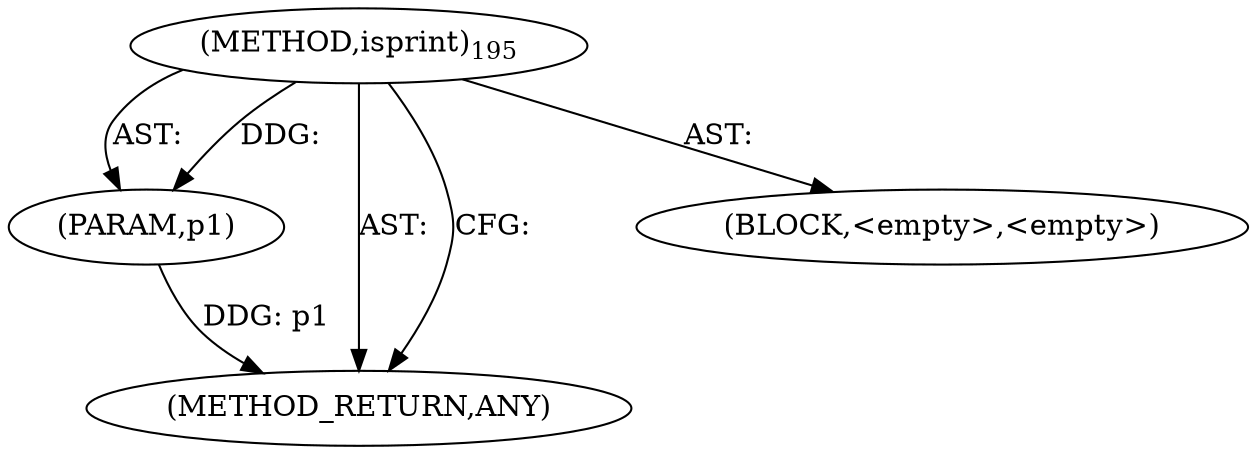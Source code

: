 digraph "isprint" {  
"100097" [label = <(METHOD,isprint)<SUB>195</SUB>> ]
"100098" [label = <(PARAM,p1)> ]
"100099" [label = <(METHOD_RETURN,ANY)> ]
"100100" [label = <(BLOCK,&lt;empty&gt;,&lt;empty&gt;)> ]
  "100097" -> "100099"  [ label = "AST: "] 
  "100097" -> "100098"  [ label = "AST: "] 
  "100097" -> "100100"  [ label = "AST: "] 
  "100097" -> "100099"  [ label = "CFG: "] 
  "100098" -> "100099"  [ label = "DDG: p1"] 
  "100097" -> "100098"  [ label = "DDG: "] 
}
